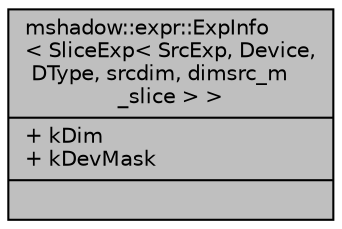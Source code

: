 digraph "mshadow::expr::ExpInfo&lt; SliceExp&lt; SrcExp, Device, DType, srcdim, dimsrc_m_slice &gt; &gt;"
{
 // LATEX_PDF_SIZE
  edge [fontname="Helvetica",fontsize="10",labelfontname="Helvetica",labelfontsize="10"];
  node [fontname="Helvetica",fontsize="10",shape=record];
  Node1 [label="{mshadow::expr::ExpInfo\l\< SliceExp\< SrcExp, Device,\l DType, srcdim, dimsrc_m\l_slice \> \>\n|+ kDim\l+ kDevMask\l|}",height=0.2,width=0.4,color="black", fillcolor="grey75", style="filled", fontcolor="black",tooltip=" "];
}
